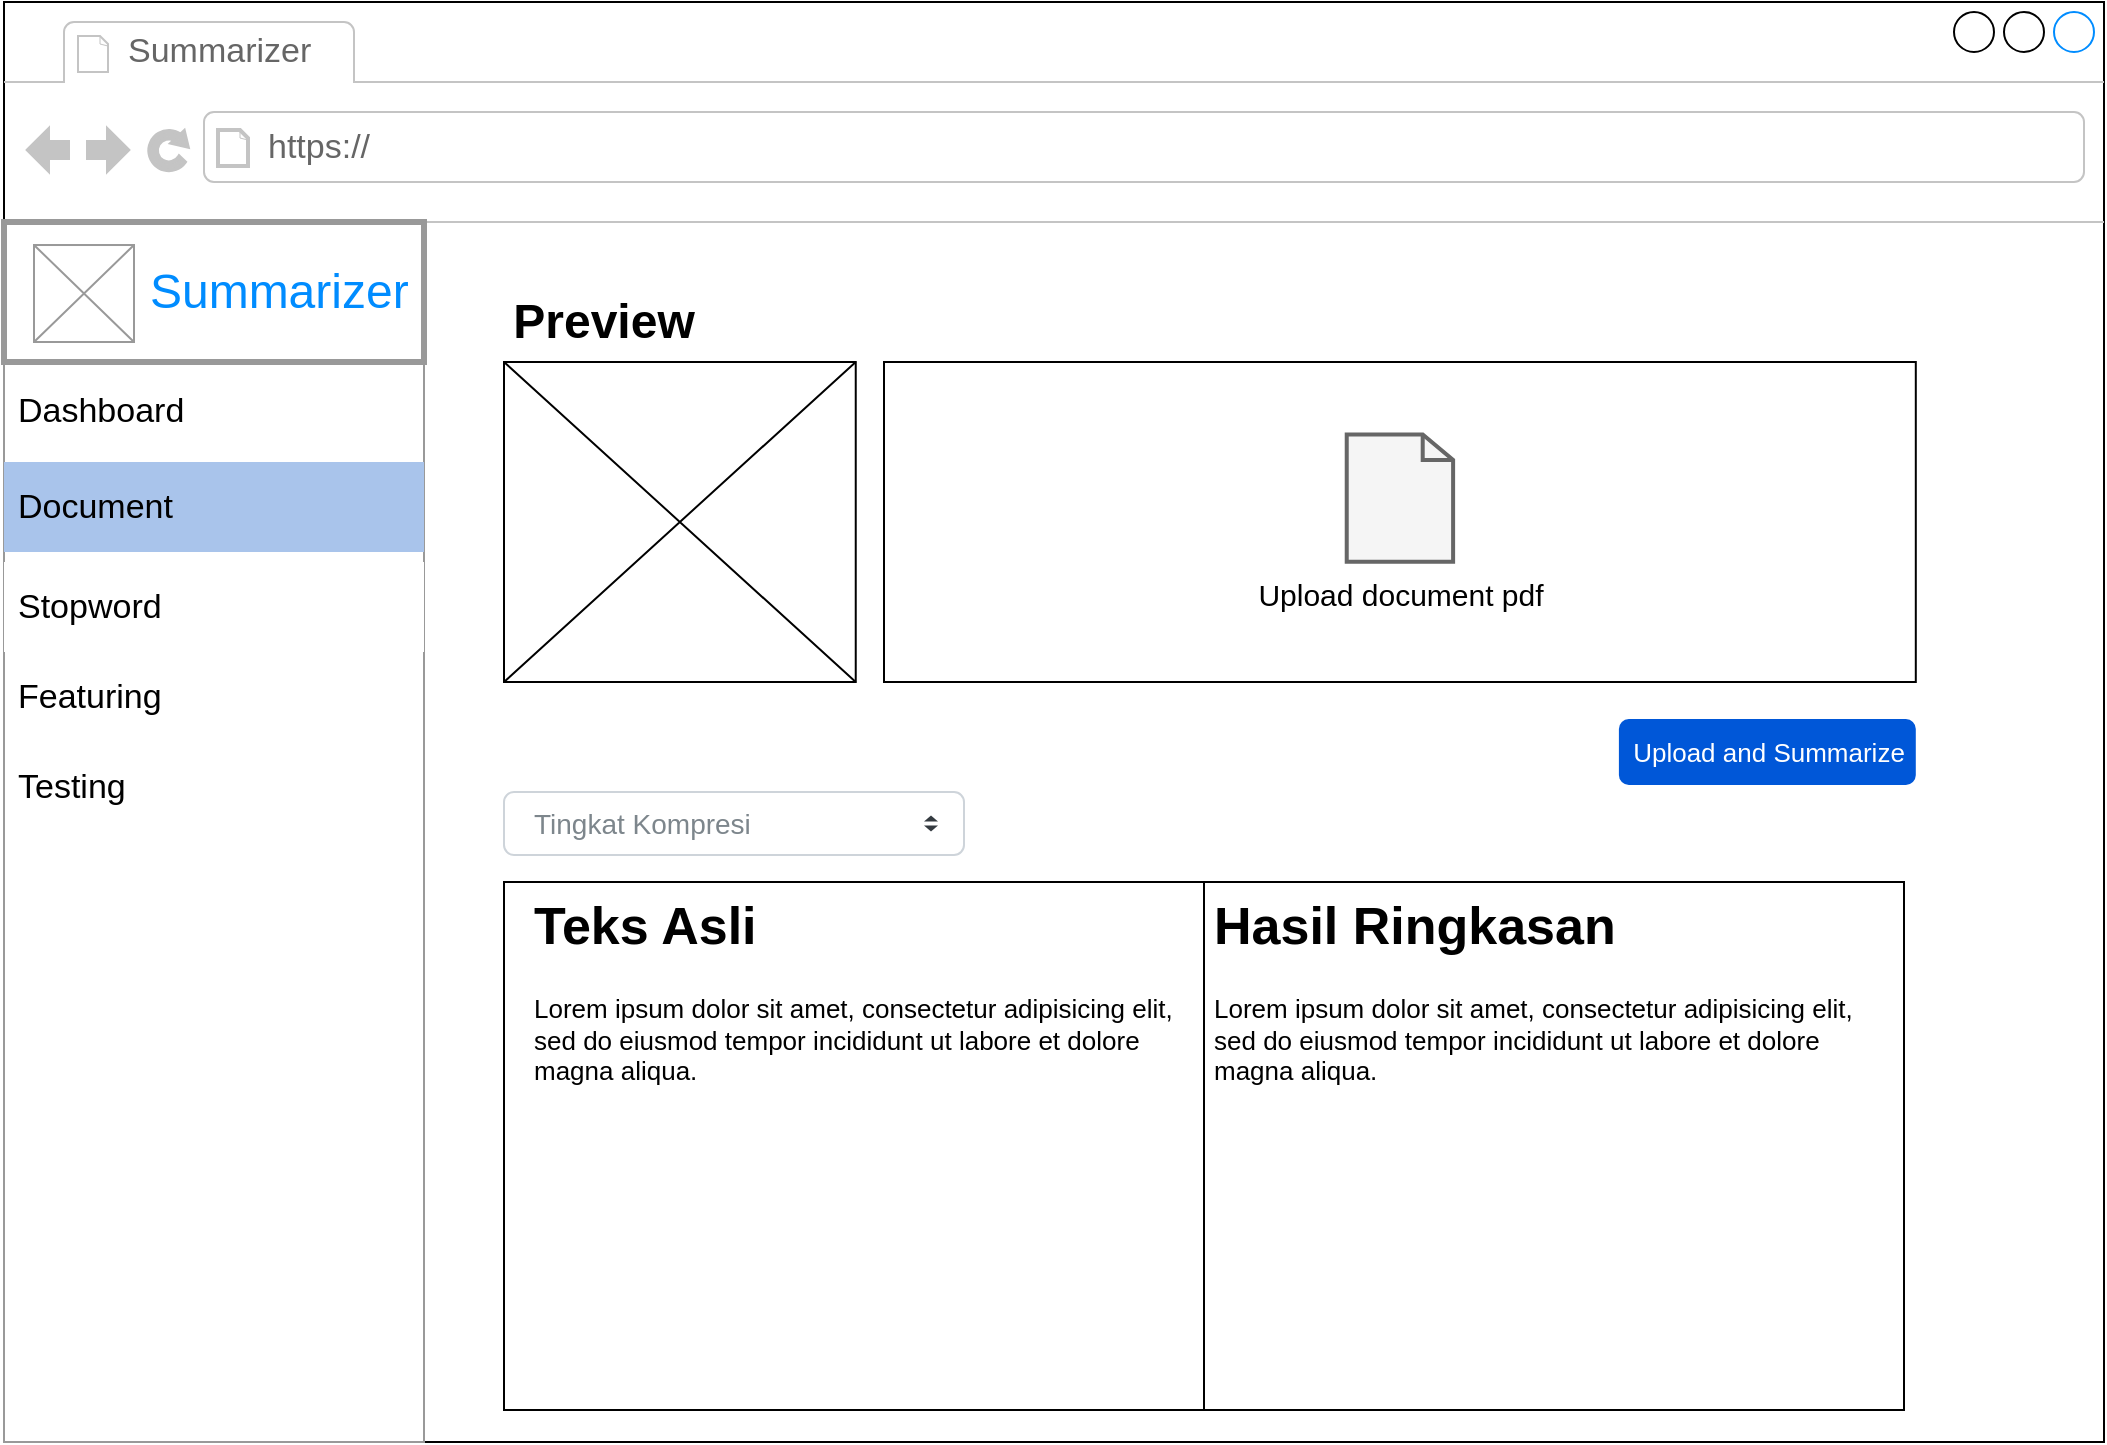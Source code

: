 <mxfile version="13.2.4" type="device"><diagram name="Page-1" id="2cc2dc42-3aac-f2a9-1cec-7a8b7cbee084"><mxGraphModel dx="2031" dy="1029" grid="1" gridSize="10" guides="1" tooltips="1" connect="1" arrows="1" fold="1" page="1" pageScale="1" pageWidth="1100" pageHeight="850" background="#ffffff" math="0" shadow="0"><root><mxCell id="0"/><mxCell id="1" parent="0"/><mxCell id="63pUpHy5hh-ChT10sQAz-7" value="" style="strokeWidth=1;shadow=0;dashed=0;align=center;html=1;shape=mxgraph.mockup.containers.browserWindow;rSize=0;strokeColor2=#008cff;strokeColor3=#c4c4c4;mainText=,;recursiveResize=0;fontSize=16;" vertex="1" parent="1"><mxGeometry x="30" y="30" width="1050" height="720" as="geometry"/></mxCell><mxCell id="63pUpHy5hh-ChT10sQAz-8" value="Summarizer" style="strokeWidth=1;shadow=0;dashed=0;align=center;html=1;shape=mxgraph.mockup.containers.anchor;fontSize=17;fontColor=#666666;align=left;" vertex="1" parent="63pUpHy5hh-ChT10sQAz-7"><mxGeometry x="60" y="12" width="110" height="26" as="geometry"/></mxCell><mxCell id="63pUpHy5hh-ChT10sQAz-9" value="https://" style="strokeWidth=1;shadow=0;dashed=0;align=center;html=1;shape=mxgraph.mockup.containers.anchor;rSize=0;fontSize=17;fontColor=#666666;align=left;" vertex="1" parent="63pUpHy5hh-ChT10sQAz-7"><mxGeometry x="130" y="60" width="250" height="26" as="geometry"/></mxCell><mxCell id="63pUpHy5hh-ChT10sQAz-25" value="Preview" style="text;html=1;strokeColor=none;fillColor=none;align=center;verticalAlign=middle;whiteSpace=wrap;rounded=0;fontSize=24;fontColor=#000000;fontStyle=1" vertex="1" parent="63pUpHy5hh-ChT10sQAz-7"><mxGeometry x="280" y="150" width="40" height="20" as="geometry"/></mxCell><mxCell id="63pUpHy5hh-ChT10sQAz-21" value="" style="group" vertex="1" connectable="0" parent="63pUpHy5hh-ChT10sQAz-7"><mxGeometry x="300" y="180" width="640" height="160" as="geometry"/></mxCell><mxCell id="63pUpHy5hh-ChT10sQAz-17" value="" style="verticalLabelPosition=bottom;shadow=0;dashed=0;align=center;html=1;verticalAlign=top;strokeWidth=1;shape=mxgraph.mockup.graphics.simpleIcon;" vertex="1" parent="63pUpHy5hh-ChT10sQAz-21"><mxGeometry x="-50" width="175.87" height="160" as="geometry"/></mxCell><mxCell id="63pUpHy5hh-ChT10sQAz-26" value="Upload and Summarize" style="rounded=1;fillColor=#0057D8;align=center;strokeColor=none;html=1;fontColor=#ffffff;fontSize=13;" vertex="1" parent="63pUpHy5hh-ChT10sQAz-7"><mxGeometry x="807.45" y="358.5" width="148.45" height="33" as="geometry"/></mxCell><mxCell id="63pUpHy5hh-ChT10sQAz-23" value="" style="group" vertex="1" connectable="0" parent="63pUpHy5hh-ChT10sQAz-7"><mxGeometry x="440.0" y="180" width="515.9" height="160" as="geometry"/></mxCell><mxCell id="63pUpHy5hh-ChT10sQAz-18" value="" style="rounded=0;whiteSpace=wrap;html=1;strokeWidth=1;" vertex="1" parent="63pUpHy5hh-ChT10sQAz-23"><mxGeometry width="515.9" height="160" as="geometry"/></mxCell><mxCell id="63pUpHy5hh-ChT10sQAz-19" value="" style="html=1;verticalLabelPosition=bottom;align=center;labelBackgroundColor=#ffffff;verticalAlign=top;strokeWidth=2;shadow=0;dashed=0;shape=mxgraph.ios7.icons.document;gradientColor=none;fillColor=#f5f5f5;strokeColor=#666666;" vertex="1" parent="63pUpHy5hh-ChT10sQAz-23"><mxGeometry x="231.367" y="36.221" width="53.186" height="63.682" as="geometry"/></mxCell><mxCell id="63pUpHy5hh-ChT10sQAz-20" value="&lt;font style=&quot;font-size: 15px&quot;&gt;Upload document pdf&lt;/font&gt;" style="text;html=1;strokeColor=none;fillColor=none;align=center;verticalAlign=middle;whiteSpace=wrap;rounded=0;fontColor=#000000;" vertex="1" parent="63pUpHy5hh-ChT10sQAz-23"><mxGeometry x="171.6" y="107.86" width="172.71" height="15.92" as="geometry"/></mxCell><mxCell id="63pUpHy5hh-ChT10sQAz-36" value="Tingkat Kompresi" style="html=1;shadow=0;dashed=0;shape=mxgraph.bootstrap.rrect;rSize=5;strokeColor=#CED4DA;html=1;whiteSpace=wrap;fillColor=#FFFFFF;fontColor=#7D868C;align=left;spacing=15;fontSize=14;" vertex="1" parent="63pUpHy5hh-ChT10sQAz-7"><mxGeometry x="250" y="395" width="230" height="31.5" as="geometry"/></mxCell><mxCell id="63pUpHy5hh-ChT10sQAz-37" value="" style="shape=triangle;direction=south;fillColor=#343A40;strokeColor=none;perimeter=none;" vertex="1" parent="63pUpHy5hh-ChT10sQAz-36"><mxGeometry x="1" y="0.5" width="7" height="3" relative="1" as="geometry"><mxPoint x="-20" y="1" as="offset"/></mxGeometry></mxCell><mxCell id="63pUpHy5hh-ChT10sQAz-38" value="" style="shape=triangle;direction=north;fillColor=#343A40;strokeColor=none;perimeter=none;" vertex="1" parent="63pUpHy5hh-ChT10sQAz-36"><mxGeometry x="1" y="0.5" width="7" height="3" relative="1" as="geometry"><mxPoint x="-20" y="-4" as="offset"/></mxGeometry></mxCell><mxCell id="63pUpHy5hh-ChT10sQAz-40" value="" style="group" vertex="1" connectable="0" parent="63pUpHy5hh-ChT10sQAz-7"><mxGeometry x="250" y="440" width="700" height="264" as="geometry"/></mxCell><mxCell id="63pUpHy5hh-ChT10sQAz-30" value="" style="rounded=0;whiteSpace=wrap;html=1;strokeWidth=1;fillColor=#FFFFFF;gradientColor=none;fontSize=13;fontColor=#000000;" vertex="1" parent="63pUpHy5hh-ChT10sQAz-40"><mxGeometry width="700" height="264" as="geometry"/></mxCell><mxCell id="63pUpHy5hh-ChT10sQAz-34" value="&lt;h1&gt;Teks Asli&lt;br&gt;&lt;/h1&gt;&lt;p&gt;Lorem ipsum dolor sit amet, consectetur adipisicing elit, sed do eiusmod tempor incididunt ut labore et dolore magna aliqua.&lt;/p&gt;" style="text;html=1;strokeColor=none;fillColor=none;spacing=5;spacingTop=-20;whiteSpace=wrap;overflow=hidden;rounded=0;fontSize=13;fontColor=#000000;" vertex="1" parent="63pUpHy5hh-ChT10sQAz-40"><mxGeometry x="10" width="330" height="200" as="geometry"/></mxCell><mxCell id="63pUpHy5hh-ChT10sQAz-35" value="&lt;h1&gt;Hasil Ringkasan&lt;br&gt;&lt;/h1&gt;&lt;p&gt;Lorem ipsum dolor sit amet, consectetur adipisicing elit, sed do eiusmod tempor incididunt ut labore et dolore magna aliqua.&lt;/p&gt;" style="text;html=1;strokeColor=none;fillColor=none;spacing=5;spacingTop=-20;whiteSpace=wrap;overflow=hidden;rounded=0;fontSize=13;fontColor=#000000;" vertex="1" parent="63pUpHy5hh-ChT10sQAz-40"><mxGeometry x="350" width="350" height="200" as="geometry"/></mxCell><mxCell id="63pUpHy5hh-ChT10sQAz-32" value="" style="endArrow=none;html=1;fontSize=13;fontColor=#000000;exitX=0.5;exitY=0;exitDx=0;exitDy=0;entryX=0.5;entryY=1;entryDx=0;entryDy=0;" edge="1" parent="63pUpHy5hh-ChT10sQAz-40" source="63pUpHy5hh-ChT10sQAz-30" target="63pUpHy5hh-ChT10sQAz-30"><mxGeometry width="50" height="50" relative="1" as="geometry"><mxPoint x="450" y="490" as="sourcePoint"/><mxPoint x="500" y="440" as="targetPoint"/></mxGeometry></mxCell><mxCell id="63pUpHy5hh-ChT10sQAz-41" value="" style="strokeWidth=1;shadow=0;dashed=0;align=center;html=1;shape=mxgraph.mockup.forms.rrect;rSize=0;strokeColor=#999999;fillColor=none;" vertex="1" parent="1"><mxGeometry x="30" y="140" width="210" height="610" as="geometry"/></mxCell><mxCell id="63pUpHy5hh-ChT10sQAz-42" value="&lt;div style=&quot;font-size: 24px&quot; align=&quot;right&quot;&gt;Summarizer&amp;nbsp; &lt;br&gt;&lt;/div&gt;" style="strokeWidth=3;shadow=0;dashed=0;align=right;html=1;shape=mxgraph.mockup.forms.rrect;rSize=0;strokeColor=#999999;fontColor=#008cff;fontSize=17;fillColor=#ffffff;resizeWidth=1;perimeterSpacing=4;" vertex="1" parent="63pUpHy5hh-ChT10sQAz-41"><mxGeometry width="210" height="70" relative="1" as="geometry"/></mxCell><mxCell id="63pUpHy5hh-ChT10sQAz-43" value="&lt;div&gt;Dashboard&lt;/div&gt;" style="strokeWidth=1;shadow=0;dashed=0;align=center;html=1;shape=mxgraph.mockup.forms.anchor;fontSize=17;align=left;spacingLeft=5;resizeWidth=1;gradientColor=#7ea6e0;fillColor=#dae8fc;strokeColor=#6c8ebf;gradientDirection=north;" vertex="1" parent="63pUpHy5hh-ChT10sQAz-41"><mxGeometry width="210" height="45" relative="1" as="geometry"><mxPoint y="72" as="offset"/></mxGeometry></mxCell><mxCell id="63pUpHy5hh-ChT10sQAz-44" value="Featuring" style="strokeWidth=1;shadow=0;dashed=0;align=center;html=1;shape=mxgraph.mockup.forms.anchor;fontSize=17;align=left;spacingLeft=5;resizeWidth=1;gradientColor=#ea6b66;fillColor=#f8cecc;strokeColor=#b85450;" vertex="1" parent="63pUpHy5hh-ChT10sQAz-41"><mxGeometry width="210" height="45" relative="1" as="geometry"><mxPoint y="215" as="offset"/></mxGeometry></mxCell><mxCell id="63pUpHy5hh-ChT10sQAz-45" value="Testing" style="strokeWidth=1;shadow=0;dashed=0;align=center;html=1;shape=mxgraph.mockup.forms.anchor;fontSize=17;fontColor=#000000;align=left;spacingLeft=5;resizeWidth=1;" vertex="1" parent="63pUpHy5hh-ChT10sQAz-41"><mxGeometry width="210" height="45" relative="1" as="geometry"><mxPoint y="260" as="offset"/></mxGeometry></mxCell><mxCell id="63pUpHy5hh-ChT10sQAz-46" value="" style="verticalLabelPosition=bottom;shadow=0;dashed=0;align=center;html=1;verticalAlign=top;strokeWidth=1;shape=mxgraph.mockup.graphics.simpleIcon;strokeColor=#999999;" vertex="1" parent="63pUpHy5hh-ChT10sQAz-41"><mxGeometry x="15" y="11.51" width="50" height="48.49" as="geometry"/></mxCell><mxCell id="63pUpHy5hh-ChT10sQAz-47" value="Document" style="strokeWidth=1;shadow=0;dashed=0;align=center;html=1;shape=mxgraph.mockup.forms.rrect;rSize=0;fontSize=17;align=left;spacingLeft=5;resizeWidth=1;fillColor=#A9C4EB;strokeColor=none;" vertex="1" parent="63pUpHy5hh-ChT10sQAz-41"><mxGeometry width="210" height="45" relative="1" as="geometry"><mxPoint y="120" as="offset"/></mxGeometry></mxCell><mxCell id="63pUpHy5hh-ChT10sQAz-48" value="Stopword" style="strokeWidth=1;shadow=0;dashed=0;align=center;html=1;shape=mxgraph.mockup.forms.rrect;rSize=0;fontSize=17;align=left;spacingLeft=5;resizeWidth=1;strokeColor=none;" vertex="1" parent="63pUpHy5hh-ChT10sQAz-41"><mxGeometry y="170" width="210" height="45" as="geometry"/></mxCell></root></mxGraphModel></diagram></mxfile>